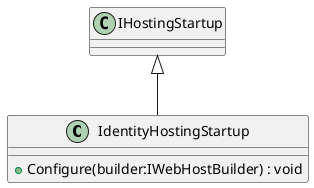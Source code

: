 @startuml
class IdentityHostingStartup {
    + Configure(builder:IWebHostBuilder) : void
}
IHostingStartup <|-- IdentityHostingStartup
@enduml
